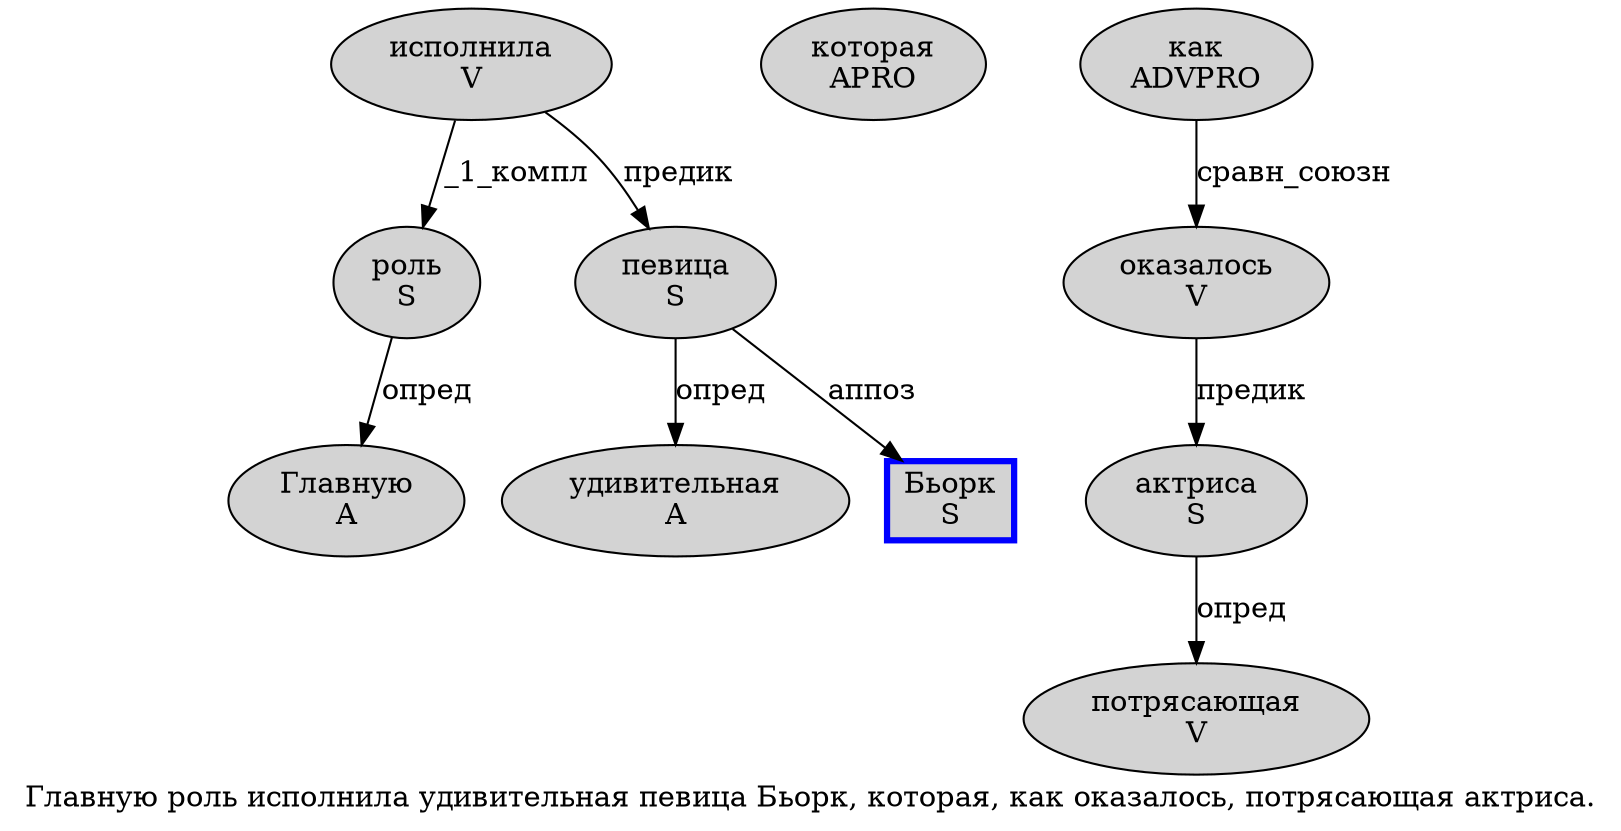 digraph SENTENCE_262 {
	graph [label="Главную роль исполнила удивительная певица Бьорк, которая, как оказалось, потрясающая актриса."]
	node [style=filled]
		0 [label="Главную
A" color="" fillcolor=lightgray penwidth=1 shape=ellipse]
		1 [label="роль
S" color="" fillcolor=lightgray penwidth=1 shape=ellipse]
		2 [label="исполнила
V" color="" fillcolor=lightgray penwidth=1 shape=ellipse]
		3 [label="удивительная
A" color="" fillcolor=lightgray penwidth=1 shape=ellipse]
		4 [label="певица
S" color="" fillcolor=lightgray penwidth=1 shape=ellipse]
		5 [label="Бьорк
S" color=blue fillcolor=lightgray penwidth=3 shape=box]
		7 [label="которая
APRO" color="" fillcolor=lightgray penwidth=1 shape=ellipse]
		9 [label="как
ADVPRO" color="" fillcolor=lightgray penwidth=1 shape=ellipse]
		10 [label="оказалось
V" color="" fillcolor=lightgray penwidth=1 shape=ellipse]
		12 [label="потрясающая
V" color="" fillcolor=lightgray penwidth=1 shape=ellipse]
		13 [label="актриса
S" color="" fillcolor=lightgray penwidth=1 shape=ellipse]
			2 -> 1 [label="_1_компл"]
			2 -> 4 [label="предик"]
			4 -> 3 [label="опред"]
			4 -> 5 [label="аппоз"]
			1 -> 0 [label="опред"]
			10 -> 13 [label="предик"]
			13 -> 12 [label="опред"]
			9 -> 10 [label="сравн_союзн"]
}